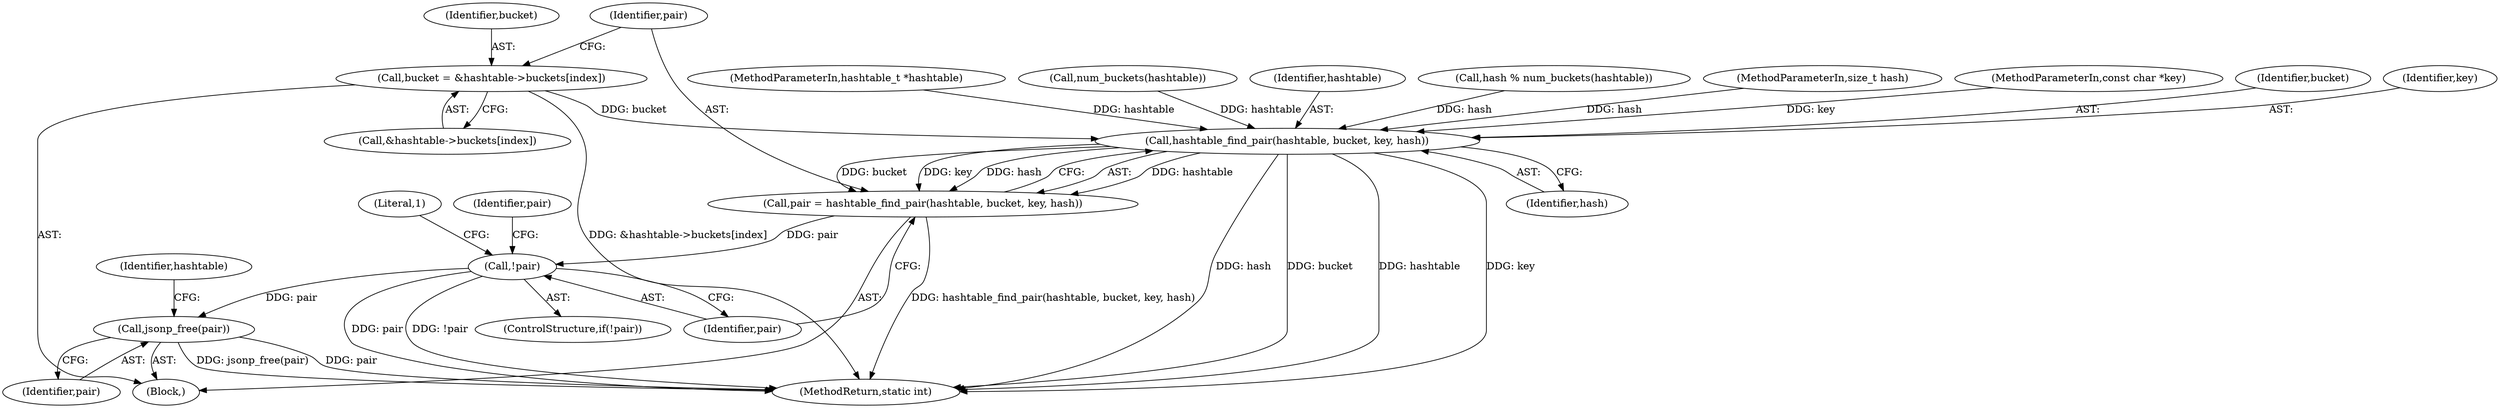 digraph "0_jansson_8f80c2d83808150724d31793e6ade92749b1faa4_1@array" {
"1000114" [label="(Call,bucket = &hashtable->buckets[index])"];
"1000124" [label="(Call,hashtable_find_pair(hashtable, bucket, key, hash))"];
"1000122" [label="(Call,pair = hashtable_find_pair(hashtable, bucket, key, hash))"];
"1000130" [label="(Call,!pair)"];
"1000212" [label="(Call,jsonp_free(pair))"];
"1000124" [label="(Call,hashtable_find_pair(hashtable, bucket, key, hash))"];
"1000102" [label="(MethodParameterIn,const char *key)"];
"1000126" [label="(Identifier,bucket)"];
"1000129" [label="(ControlStructure,if(!pair))"];
"1000213" [label="(Identifier,pair)"];
"1000122" [label="(Call,pair = hashtable_find_pair(hashtable, bucket, key, hash))"];
"1000127" [label="(Identifier,key)"];
"1000101" [label="(MethodParameterIn,hashtable_t *hashtable)"];
"1000112" [label="(Call,num_buckets(hashtable))"];
"1000212" [label="(Call,jsonp_free(pair))"];
"1000216" [label="(Identifier,hashtable)"];
"1000125" [label="(Identifier,hashtable)"];
"1000114" [label="(Call,bucket = &hashtable->buckets[index])"];
"1000115" [label="(Identifier,bucket)"];
"1000131" [label="(Identifier,pair)"];
"1000110" [label="(Call,hash % num_buckets(hashtable))"];
"1000104" [label="(Block,)"];
"1000128" [label="(Identifier,hash)"];
"1000116" [label="(Call,&hashtable->buckets[index])"];
"1000123" [label="(Identifier,pair)"];
"1000220" [label="(MethodReturn,static int)"];
"1000134" [label="(Literal,1)"];
"1000140" [label="(Identifier,pair)"];
"1000103" [label="(MethodParameterIn,size_t hash)"];
"1000130" [label="(Call,!pair)"];
"1000114" -> "1000104"  [label="AST: "];
"1000114" -> "1000116"  [label="CFG: "];
"1000115" -> "1000114"  [label="AST: "];
"1000116" -> "1000114"  [label="AST: "];
"1000123" -> "1000114"  [label="CFG: "];
"1000114" -> "1000220"  [label="DDG: &hashtable->buckets[index]"];
"1000114" -> "1000124"  [label="DDG: bucket"];
"1000124" -> "1000122"  [label="AST: "];
"1000124" -> "1000128"  [label="CFG: "];
"1000125" -> "1000124"  [label="AST: "];
"1000126" -> "1000124"  [label="AST: "];
"1000127" -> "1000124"  [label="AST: "];
"1000128" -> "1000124"  [label="AST: "];
"1000122" -> "1000124"  [label="CFG: "];
"1000124" -> "1000220"  [label="DDG: hash"];
"1000124" -> "1000220"  [label="DDG: bucket"];
"1000124" -> "1000220"  [label="DDG: hashtable"];
"1000124" -> "1000220"  [label="DDG: key"];
"1000124" -> "1000122"  [label="DDG: hashtable"];
"1000124" -> "1000122"  [label="DDG: bucket"];
"1000124" -> "1000122"  [label="DDG: key"];
"1000124" -> "1000122"  [label="DDG: hash"];
"1000112" -> "1000124"  [label="DDG: hashtable"];
"1000101" -> "1000124"  [label="DDG: hashtable"];
"1000102" -> "1000124"  [label="DDG: key"];
"1000110" -> "1000124"  [label="DDG: hash"];
"1000103" -> "1000124"  [label="DDG: hash"];
"1000122" -> "1000104"  [label="AST: "];
"1000123" -> "1000122"  [label="AST: "];
"1000131" -> "1000122"  [label="CFG: "];
"1000122" -> "1000220"  [label="DDG: hashtable_find_pair(hashtable, bucket, key, hash)"];
"1000122" -> "1000130"  [label="DDG: pair"];
"1000130" -> "1000129"  [label="AST: "];
"1000130" -> "1000131"  [label="CFG: "];
"1000131" -> "1000130"  [label="AST: "];
"1000134" -> "1000130"  [label="CFG: "];
"1000140" -> "1000130"  [label="CFG: "];
"1000130" -> "1000220"  [label="DDG: !pair"];
"1000130" -> "1000220"  [label="DDG: pair"];
"1000130" -> "1000212"  [label="DDG: pair"];
"1000212" -> "1000104"  [label="AST: "];
"1000212" -> "1000213"  [label="CFG: "];
"1000213" -> "1000212"  [label="AST: "];
"1000216" -> "1000212"  [label="CFG: "];
"1000212" -> "1000220"  [label="DDG: jsonp_free(pair)"];
"1000212" -> "1000220"  [label="DDG: pair"];
}

